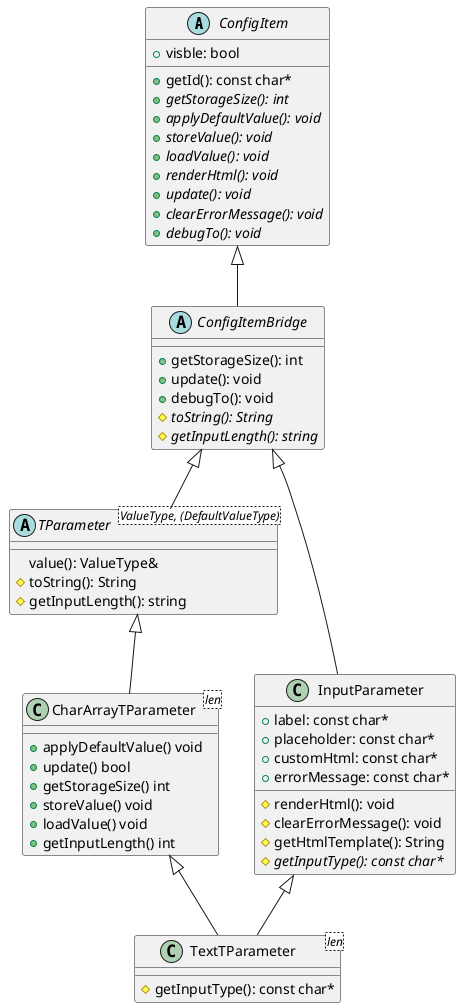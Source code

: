 "plantuml.exportOutDir": "docs/diagrams"
@startuml
scale 1
abstract class ConfigItem {
    +visble: bool
    +getId(): const char*
    +{abstract}getStorageSize(): int
    +{abstract}applyDefaultValue(): void
    +{abstract}storeValue(): void
    +{abstract}loadValue(): void
    +{abstract}renderHtml(): void
    +{abstract}update(): void
    +{abstract}clearErrorMessage(): void
    +{abstract}debugTo(): void
}

abstract class ConfigItemBridge {
    +getStorageSize(): int
    +update(): void
    +debugTo(): void
    #{abstract}toString(): String
    #{abstract}getInputLength(): string
}

abstract class TParameter<ValueType, (DefaultValueType)> {
    value(): ValueType&
    #toString(): String
    #getInputLength(): string
}

class CharArrayTParameter<len>
{
    +applyDefaultValue() void
    +update() bool
    +getStorageSize() int
    +storeValue() void
    +loadValue() void
    +getInputLength() int
}

class InputParameter
{
    +label: const char*
    +placeholder: const char*
    +customHtml: const char*
    +errorMessage: const char*
    #renderHtml(): void
    #clearErrorMessage(): void
    #getHtmlTemplate(): String
    #{abstract}getInputType(): const char*
}

class TextTParameter<len>
{
    #getInputType(): const char*
}

ConfigItem <|-- ConfigItemBridge

TParameter <|-- CharArrayTParameter

ConfigItemBridge <|-- TParameter

ConfigItemBridge <|-- InputParameter

InputParameter <|-- TextTParameter
CharArrayTParameter <|-- TextTParameter
@enduml